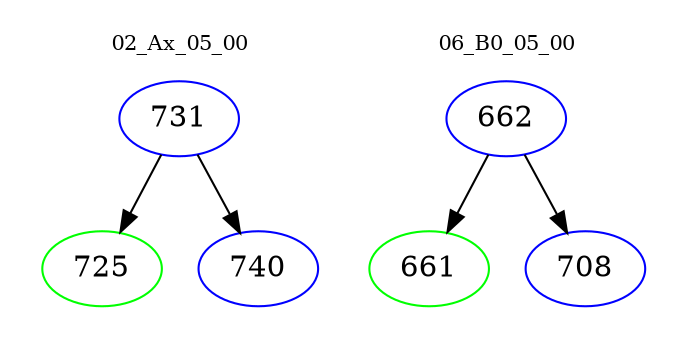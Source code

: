 digraph{
subgraph cluster_0 {
color = white
label = "02_Ax_05_00";
fontsize=10;
T0_731 [label="731", color="blue"]
T0_731 -> T0_725 [color="black"]
T0_725 [label="725", color="green"]
T0_731 -> T0_740 [color="black"]
T0_740 [label="740", color="blue"]
}
subgraph cluster_1 {
color = white
label = "06_B0_05_00";
fontsize=10;
T1_662 [label="662", color="blue"]
T1_662 -> T1_661 [color="black"]
T1_661 [label="661", color="green"]
T1_662 -> T1_708 [color="black"]
T1_708 [label="708", color="blue"]
}
}
